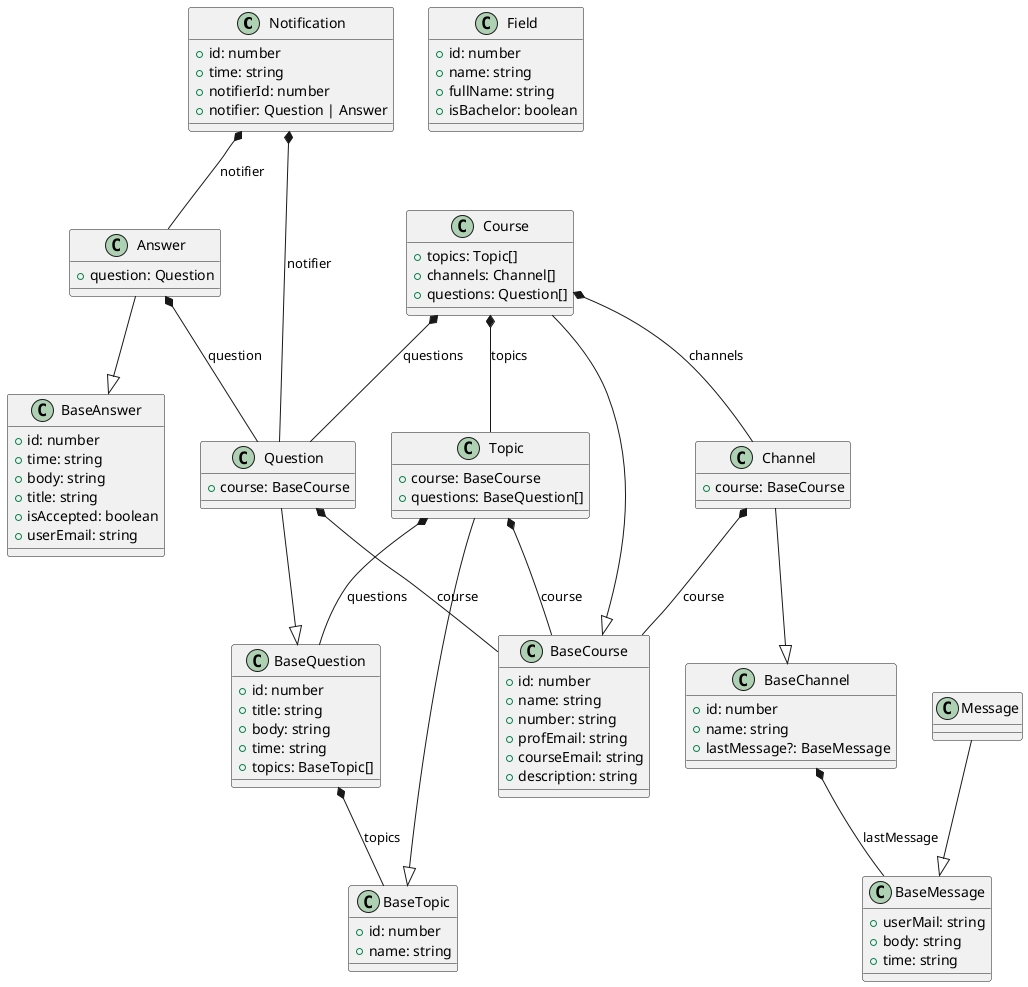 @startuml

Notification -[hidden]- Course

class Notification {
    +id: number
    +time: string
    +notifierId: number
    +notifier: Question | Answer
}

Notification *-- Question: notifier
Notification *-- Answer: notifier

class BaseCourse {
    +id: number
    +name: string
    +number: string
    +profEmail: string
    +courseEmail: string
    +description: string
}

class Course {
    +topics: Topic[]
    +channels: Channel[]
    +questions: Question[]
}

Course *-- Topic: topics
Course *-- Channel: channels
Course *-- Question: questions

Course --|> BaseCourse

class BaseChannel {
    +id: number
    +name: string
    +lastMessage?: BaseMessage
}

BaseChannel *-- BaseMessage: lastMessage

class Channel {
    +course: BaseCourse
}

Channel *-- BaseCourse: course

Channel --|> BaseChannel

class BaseMessage {
	+userMail: string
	+body: string
	+time: string
}

class Message {}

Message --|> BaseMessage

class BaseTopic {
    +id: number
    +name: string
}

class Topic {
    +course: BaseCourse
    +questions: BaseQuestion[]
}

Topic *-- BaseCourse: course
Topic *-- BaseQuestion: questions

Topic --|> BaseTopic

class BaseQuestion {
    +id: number
    +title: string
    +body: string
    +time: string
    +topics: BaseTopic[]
}

BaseQuestion *-- BaseTopic: topics

class Question {
    +course: BaseCourse
}

Question *-- BaseCourse: course

Question --|> BaseQuestion

class BaseAnswer {
    +id: number
    +time: string
    +body: string
    +title: string
    +isAccepted: boolean
    +userEmail: string
}

class Answer {
    +question: Question
}

Answer *-- Question: question

Answer --|> BaseAnswer

class Field {
	+id: number
	+name: string
	+fullName: string
	+isBachelor: boolean
}

@enduml

